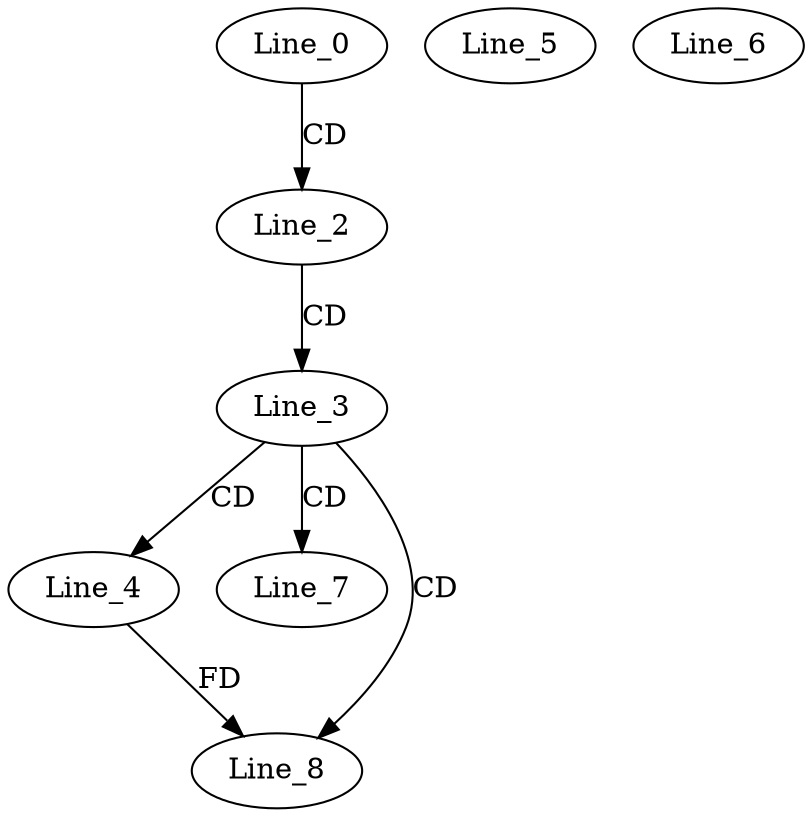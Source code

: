 digraph G {
  Line_0;
  Line_2;
  Line_3;
  Line_4;
  Line_5;
  Line_6;
  Line_7;
  Line_8;
  Line_0 -> Line_2 [ label="CD" ];
  Line_2 -> Line_3 [ label="CD" ];
  Line_3 -> Line_4 [ label="CD" ];
  Line_3 -> Line_7 [ label="CD" ];
  Line_3 -> Line_8 [ label="CD" ];
  Line_4 -> Line_8 [ label="FD" ];
}
